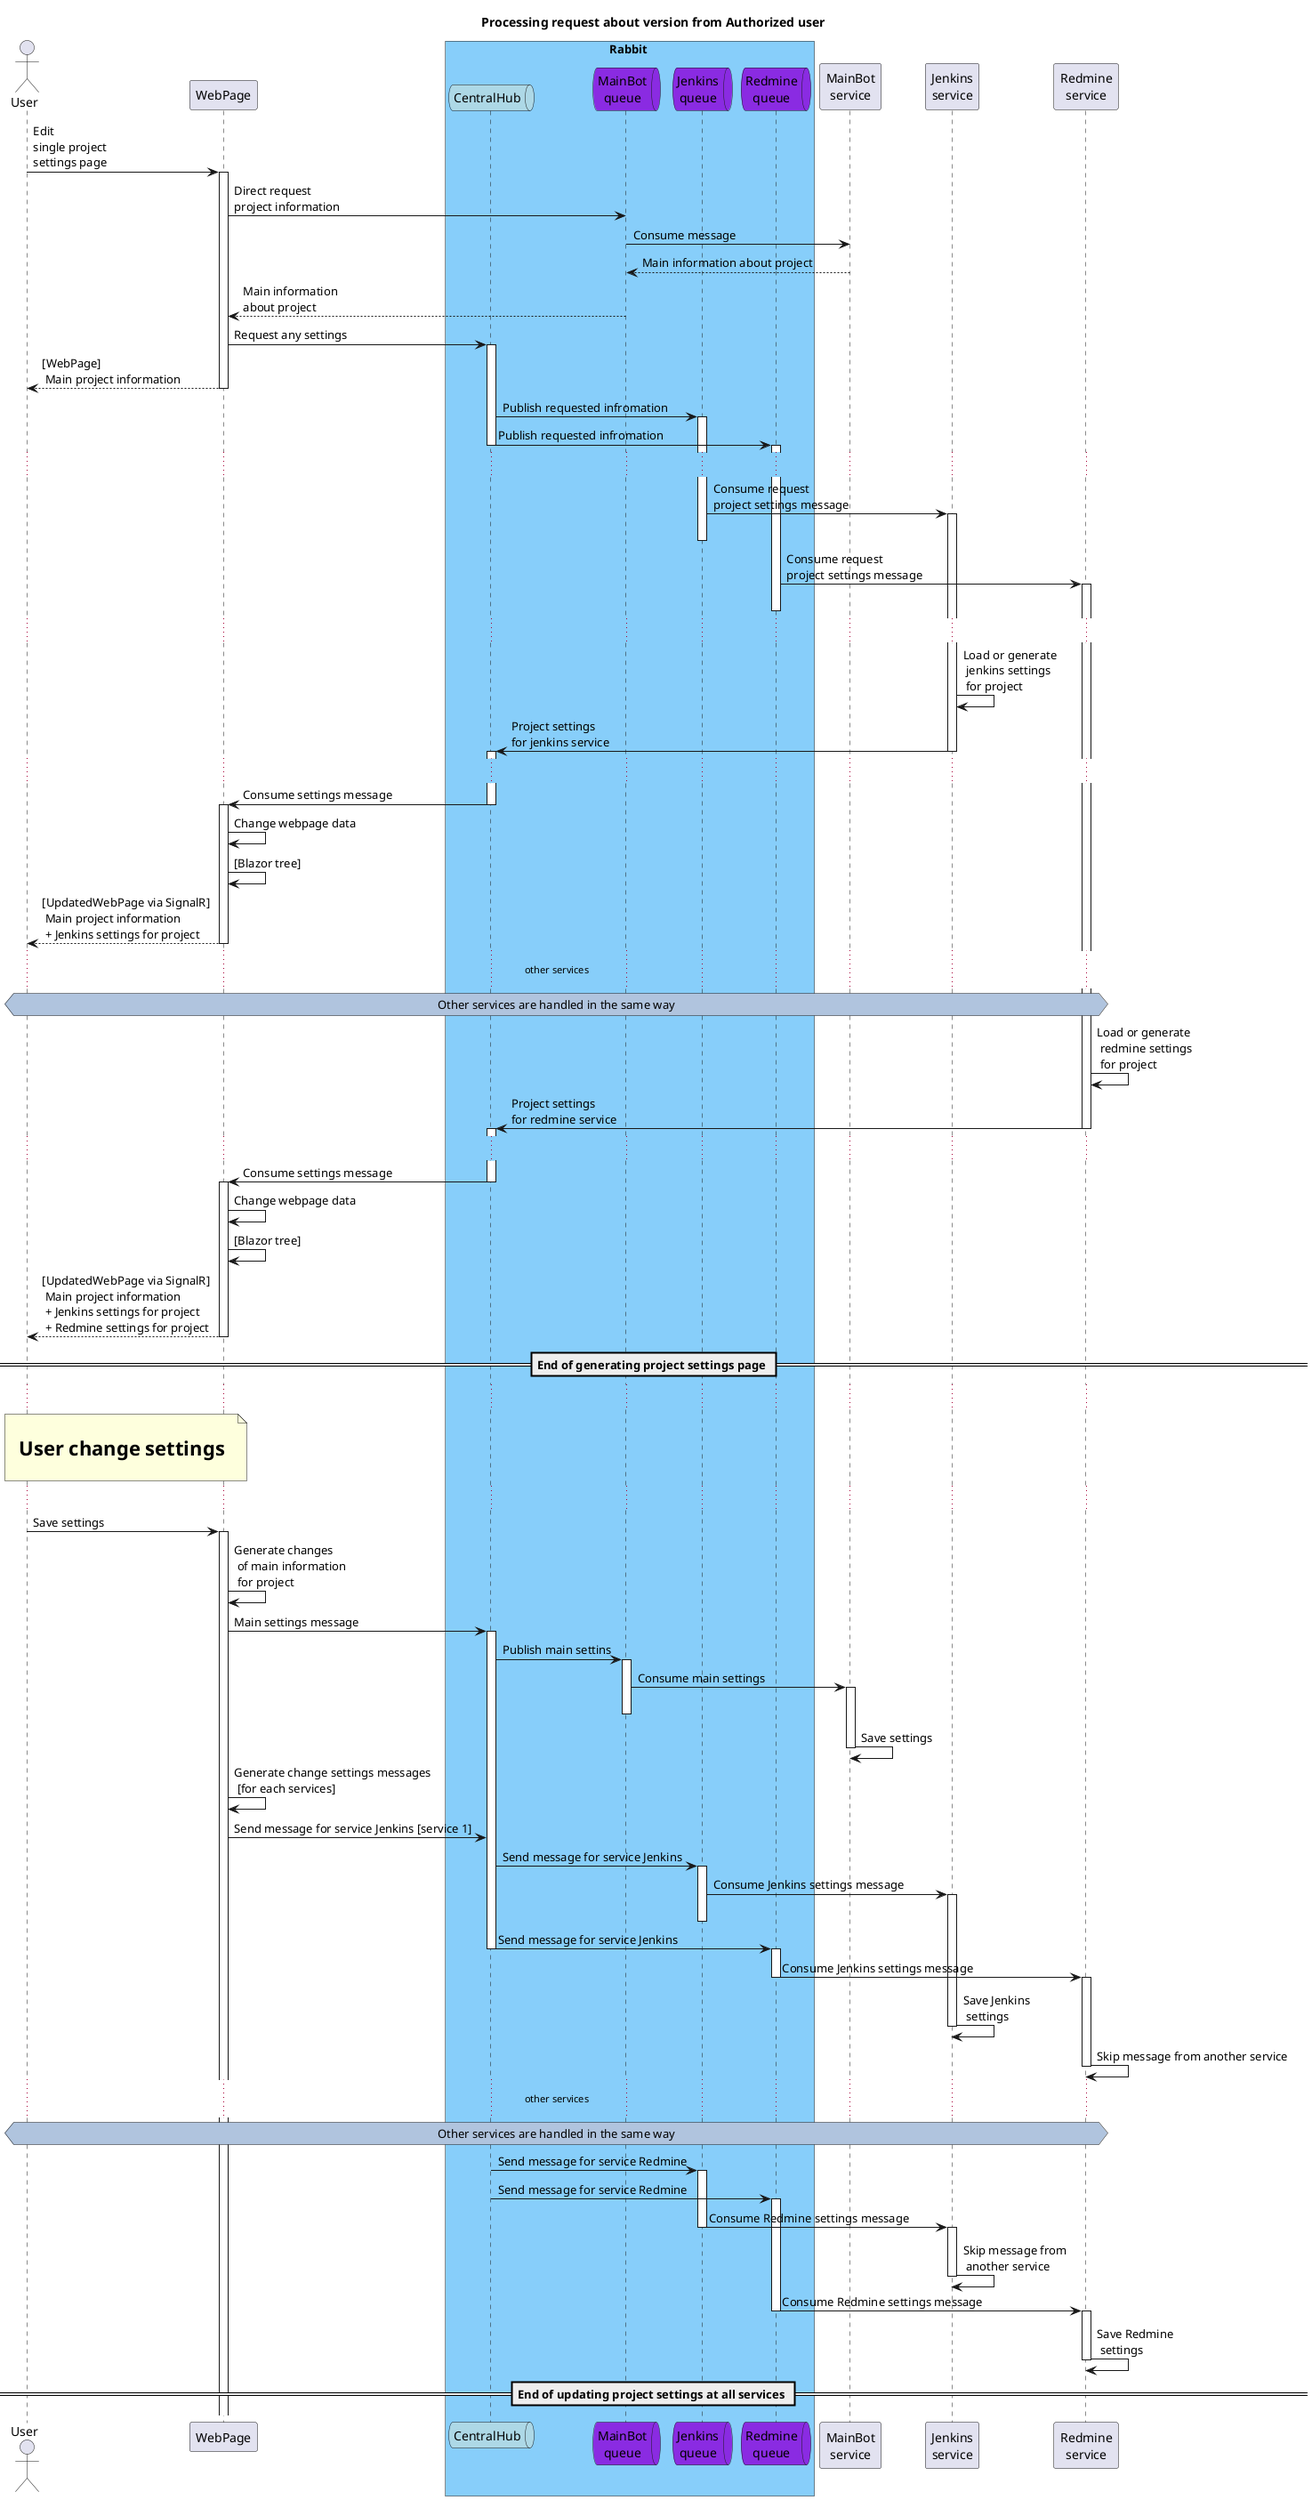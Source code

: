 @startuml Processing user request

title Processing request about version from Authorized user

actor User as usr
participant WebPage as wp

box Rabbit #LightSkyBlue 
    queue "CentralHub" as CentralHub #LightBlue
    queue "MainBot\nqueue" as mbQueue #BlueViolet
    queue "Jenkins\nqueue" as jenkinsQueue #BlueViolet
    queue "Redmine\nqueue" as redmineQueue #BlueViolet
end box

participant "MainBot\nservice" as mb
participant "Jenkins\nservice" as jenkins
participant "Redmine\nservice" as redmine


usr -> wp : Edit\nsingle project\nsettings page
activate wp
wp -> mbQueue : Direct request\nproject information
mbQueue -> mb  : Consume message
mb --> mbQueue : Main information about project
mbQueue --> wp : Main information\nabout project

wp -> CentralHub : Request any settings
activate CentralHub

wp --> usr : [WebPage] \n Main project information
deactivate wp

CentralHub -> jenkinsQueue : Publish requested infromation
activate jenkinsQueue
CentralHub -> redmineQueue : Publish requested infromation
deactivate CentralHub

activate redmineQueue
...
jenkinsQueue -> jenkins : Consume request\nproject settings message 
activate jenkins
deactivate jenkinsQueue
redmineQueue -> redmine : Consume request\nproject settings message 
activate redmine
deactivate redmineQueue
...
jenkins -> jenkins : Load or generate\n jenkins settings \n for project
jenkins -> CentralHub : Project settings\nfor jenkins service
deactivate jenkins
activate CentralHub
...
CentralHub -> wp : Consume settings message
deactivate CentralHub
activate wp
wp -> wp : Change webpage data
wp -> wp : [Blazor tree]
wp --> usr : [UpdatedWebPage via SignalR] \n Main project information\n + Jenkins settings for project
deactivate wp

... other services ...
hnote across #LightSteelBlue: Other services are handled in the same way 
redmine -> redmine : Load or generate\n redmine settings \n for project
redmine -> CentralHub : Project settings\nfor redmine service
deactivate redmine
activate CentralHub
...
CentralHub -> wp : Consume settings message
deactivate CentralHub
activate wp
wp -> wp : Change webpage data
wp -> wp : [Blazor tree]
wp --> usr : [UpdatedWebPage via SignalR] \n Main project information\n + Jenkins settings for project\n + Redmine settings for project
deactivate wp

== End of generating project settings page == 

...
note over usr, wp : \n <size:22>**User change settings**</size> \n
...

usr -> wp : Save settings
activate wp
wp -> wp : Generate changes\n of main information\n for project
wp -> CentralHub : Main settings message
activate CentralHub
CentralHub -> mbQueue : Publish main settins
activate mbQueue
mbQueue -> mb : Consume main settings
activate mb
deactivate mbQueue
mb -> mb: Save settings
deactivate mb



wp -> wp : Generate change settings messages\n [for each services]
wp -> CentralHub : Send message for service Jenkins [service 1]
CentralHub -> jenkinsQueue : Send message for service Jenkins
activate jenkinsQueue
jenkinsQueue -> jenkins : Consume Jenkins settings message 
activate jenkins
deactivate jenkinsQueue
CentralHub -> redmineQueue : Send message for service Jenkins
deactivate CentralHub
activate redmineQueue
redmineQueue -> redmine  : Consume Jenkins settings message
deactivate redmineQueue
activate redmine
jenkins -> jenkins : Save Jenkins\n settings
deactivate jenkins
redmine -> redmine : Skip message from another service
deactivate redmine

... other services ...
hnote across #LightSteelBlue: Other services are handled in the same way 
CentralHub -> jenkinsQueue : Send message for service Redmine
activate jenkinsQueue
CentralHub -> redmineQueue : Send message for service Redmine
deactivate CentralHub
activate redmineQueue
jenkinsQueue -> jenkins : Consume Redmine settings message 
deactivate jenkinsQueue
activate jenkins
jenkins -> jenkins : Skip message from\n another service
deactivate jenkins
redmineQueue -> redmine  : Consume Redmine settings message
deactivate redmineQueue
activate redmine
redmine -> redmine : Save Redmine\n settings
deactivate redmine

== End of updating project settings at all services == 

@enduml